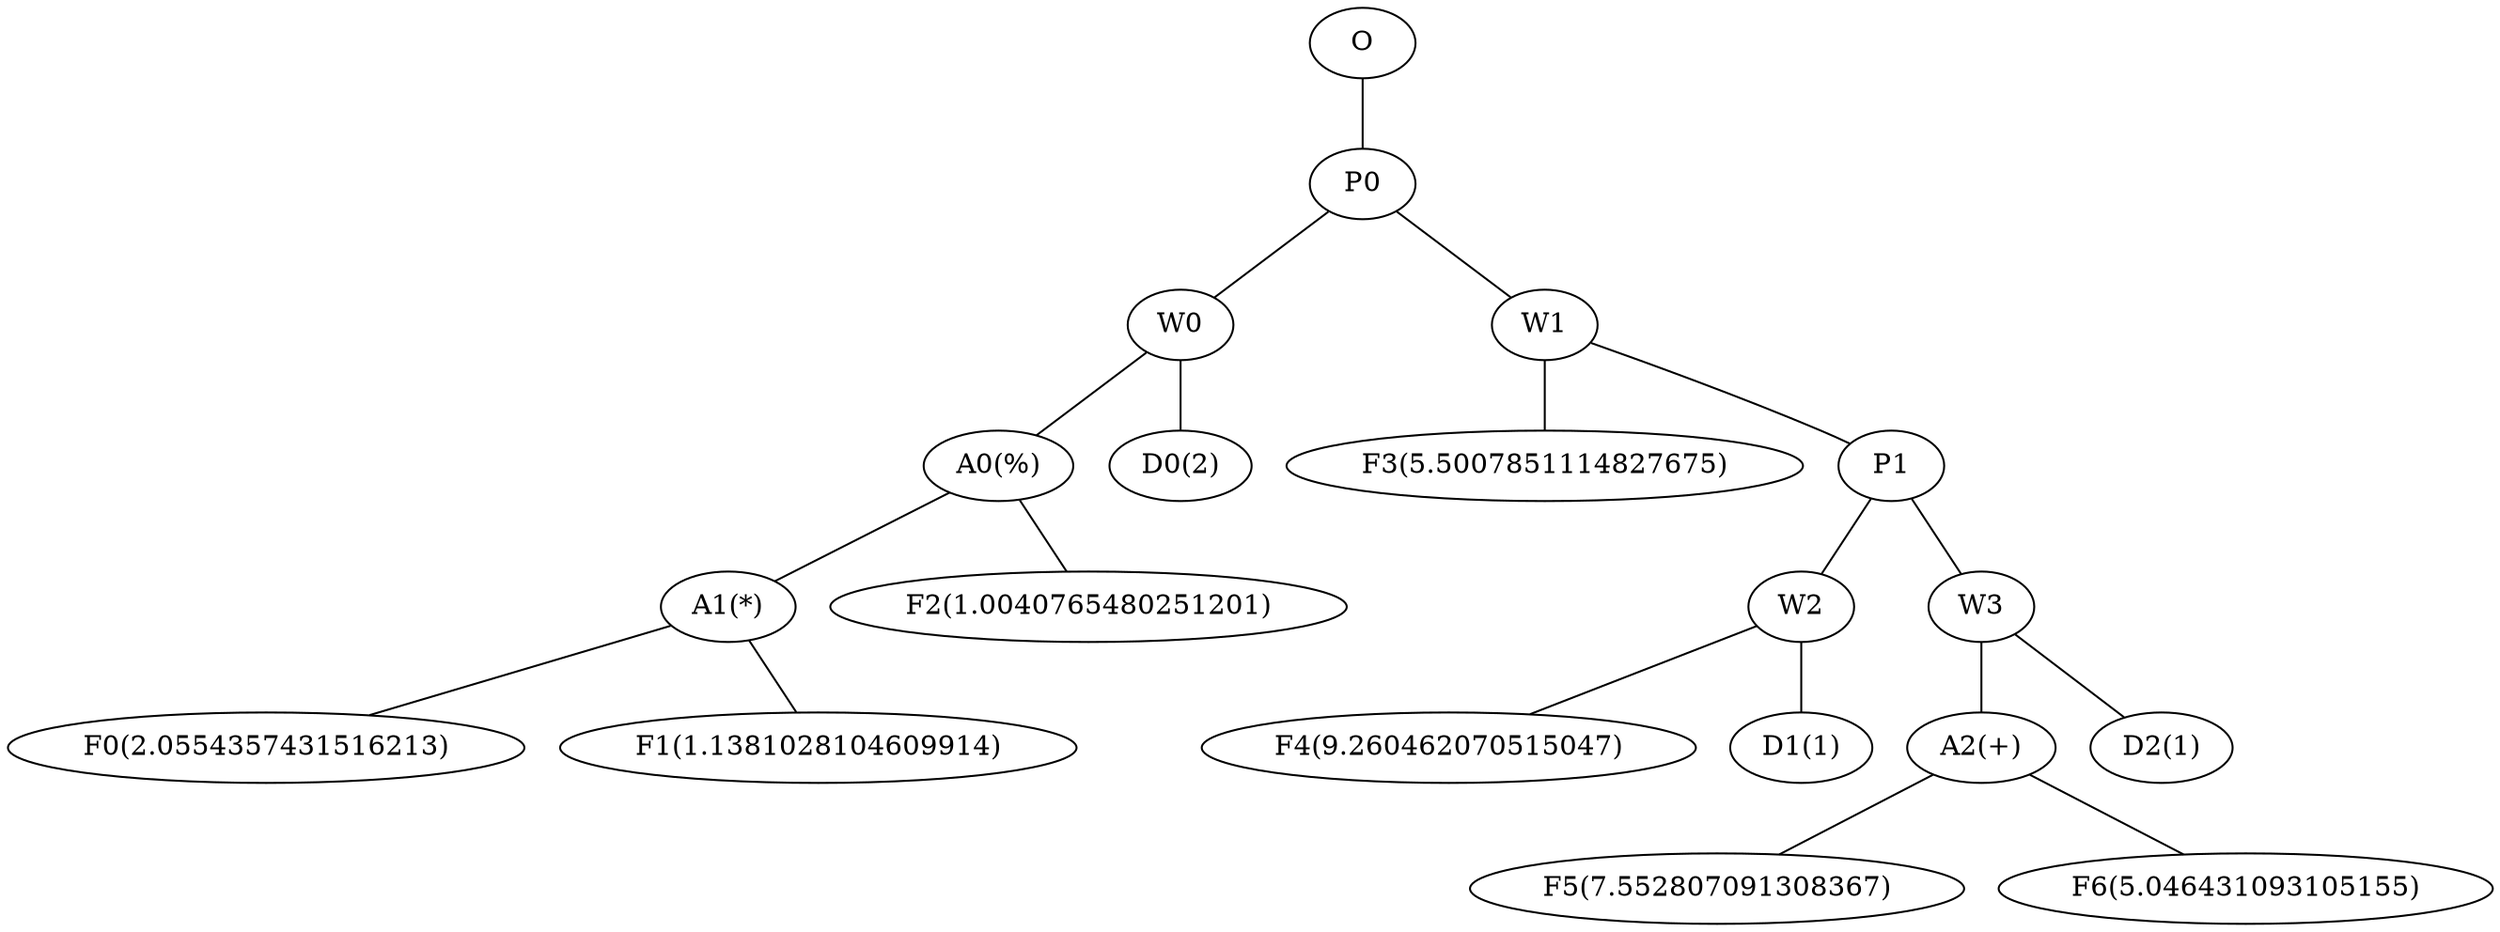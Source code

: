 // Tree
graph {
	O [label=O]
	P0 [label=P0]
	O -- P0
	W0 [label=W0]
	P0 -- W0
	"A0(%)" [label="A0(%)"]
	W0 -- "A0(%)"
	"A1(*)" [label="A1(*)"]
	"A0(%)" -- "A1(*)"
	"F0(2.0554357431516213)" [label="F0(2.0554357431516213)"]
	"A1(*)" -- "F0(2.0554357431516213)"
	"F1(1.1381028104609914)" [label="F1(1.1381028104609914)"]
	"A1(*)" -- "F1(1.1381028104609914)"
	"F2(1.0040765480251201)" [label="F2(1.0040765480251201)"]
	"A0(%)" -- "F2(1.0040765480251201)"
	"D0(2)" [label="D0(2)"]
	W0 -- "D0(2)"
	W1 [label=W1]
	P0 -- W1
	"F3(5.5007851114827675)" [label="F3(5.5007851114827675)"]
	W1 -- "F3(5.5007851114827675)"
	P1 [label=P1]
	W1 -- P1
	W2 [label=W2]
	P1 -- W2
	"F4(9.260462070515047)" [label="F4(9.260462070515047)"]
	W2 -- "F4(9.260462070515047)"
	"D1(1)" [label="D1(1)"]
	W2 -- "D1(1)"
	W3 [label=W3]
	P1 -- W3
	"A2(+)" [label="A2(+)"]
	W3 -- "A2(+)"
	"F5(7.552807091308367)" [label="F5(7.552807091308367)"]
	"A2(+)" -- "F5(7.552807091308367)"
	"F6(5.046431093105155)" [label="F6(5.046431093105155)"]
	"A2(+)" -- "F6(5.046431093105155)"
	"D2(1)" [label="D2(1)"]
	W3 -- "D2(1)"
}
